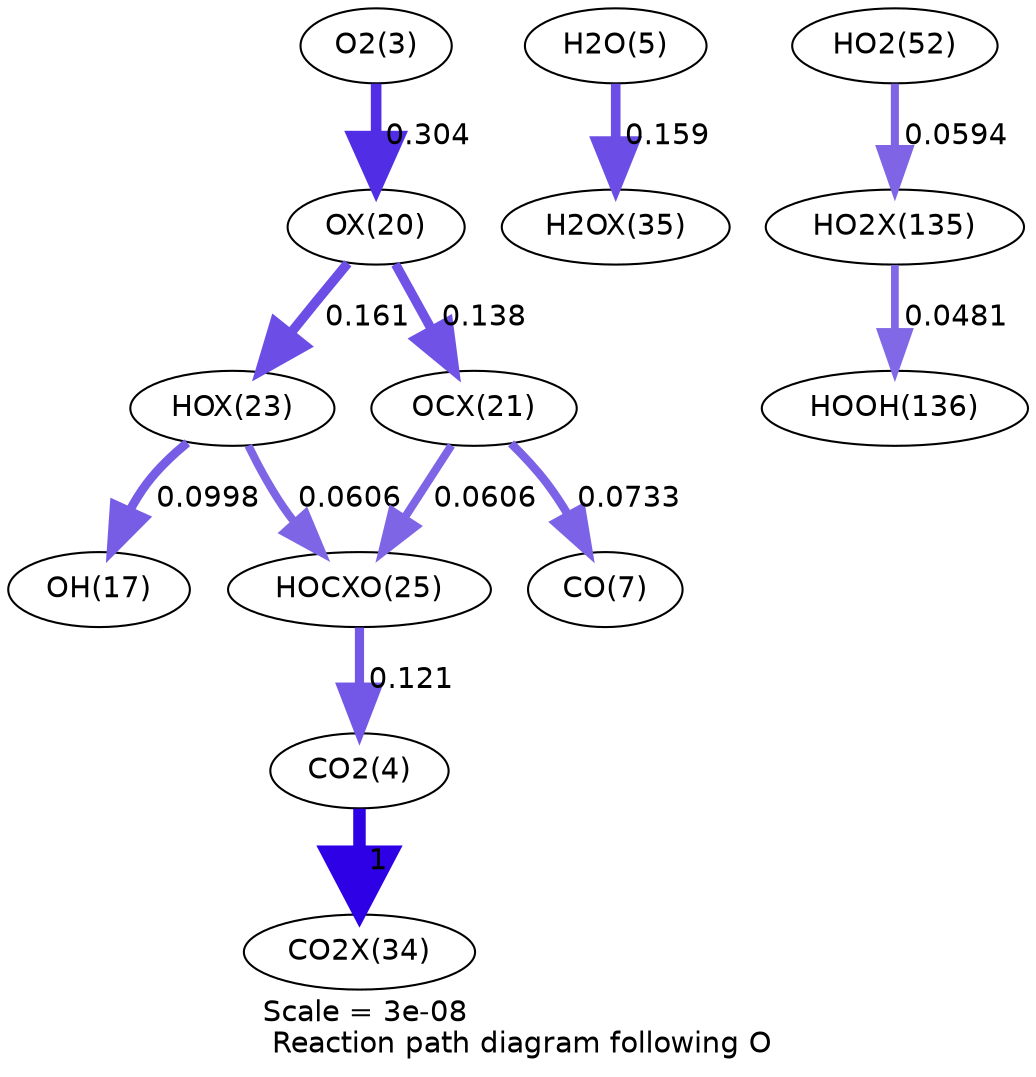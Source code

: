 digraph reaction_paths {
center=1;
s5 -> s34[fontname="Helvetica", penwidth=5.1, arrowsize=2.55, color="0.7, 0.804, 0.9"
, label=" 0.304"];
s34 -> s37[fontname="Helvetica", penwidth=4.62, arrowsize=2.31, color="0.7, 0.661, 0.9"
, label=" 0.161"];
s34 -> s35[fontname="Helvetica", penwidth=4.51, arrowsize=2.25, color="0.7, 0.638, 0.9"
, label=" 0.138"];
s37 -> s19[fontname="Helvetica", penwidth=4.26, arrowsize=2.13, color="0.7, 0.6, 0.9"
, label=" 0.0998"];
s37 -> s39[fontname="Helvetica", penwidth=3.88, arrowsize=1.94, color="0.7, 0.561, 0.9"
, label=" 0.0606"];
s7 -> s44[fontname="Helvetica", penwidth=4.61, arrowsize=2.31, color="0.7, 0.659, 0.9"
, label=" 0.159"];
s56 -> s26[fontname="Helvetica", penwidth=3.71, arrowsize=1.85, color="0.7, 0.548, 0.9"
, label=" 0.0481"];
s21 -> s56[fontname="Helvetica", penwidth=3.87, arrowsize=1.93, color="0.7, 0.559, 0.9"
, label=" 0.0594"];
s35 -> s9[fontname="Helvetica", penwidth=4.03, arrowsize=2.01, color="0.7, 0.573, 0.9"
, label=" 0.0733"];
s35 -> s39[fontname="Helvetica", penwidth=3.88, arrowsize=1.94, color="0.7, 0.561, 0.9"
, label=" 0.0606"];
s39 -> s6[fontname="Helvetica", penwidth=4.41, arrowsize=2.2, color="0.7, 0.621, 0.9"
, label=" 0.121"];
s6 -> s43[fontname="Helvetica", penwidth=6, arrowsize=3, color="0.7, 1.5, 0.9"
, label=" 1"];
s5 [ fontname="Helvetica", label="O2(3)"];
s6 [ fontname="Helvetica", label="CO2(4)"];
s7 [ fontname="Helvetica", label="H2O(5)"];
s9 [ fontname="Helvetica", label="CO(7)"];
s19 [ fontname="Helvetica", label="OH(17)"];
s21 [ fontname="Helvetica", label="HO2(52)"];
s26 [ fontname="Helvetica", label="HOOH(136)"];
s34 [ fontname="Helvetica", label="OX(20)"];
s35 [ fontname="Helvetica", label="OCX(21)"];
s37 [ fontname="Helvetica", label="HOX(23)"];
s39 [ fontname="Helvetica", label="HOCXO(25)"];
s43 [ fontname="Helvetica", label="CO2X(34)"];
s44 [ fontname="Helvetica", label="H2OX(35)"];
s56 [ fontname="Helvetica", label="HO2X(135)"];
 label = "Scale = 3e-08\l Reaction path diagram following O";
 fontname = "Helvetica";
}
